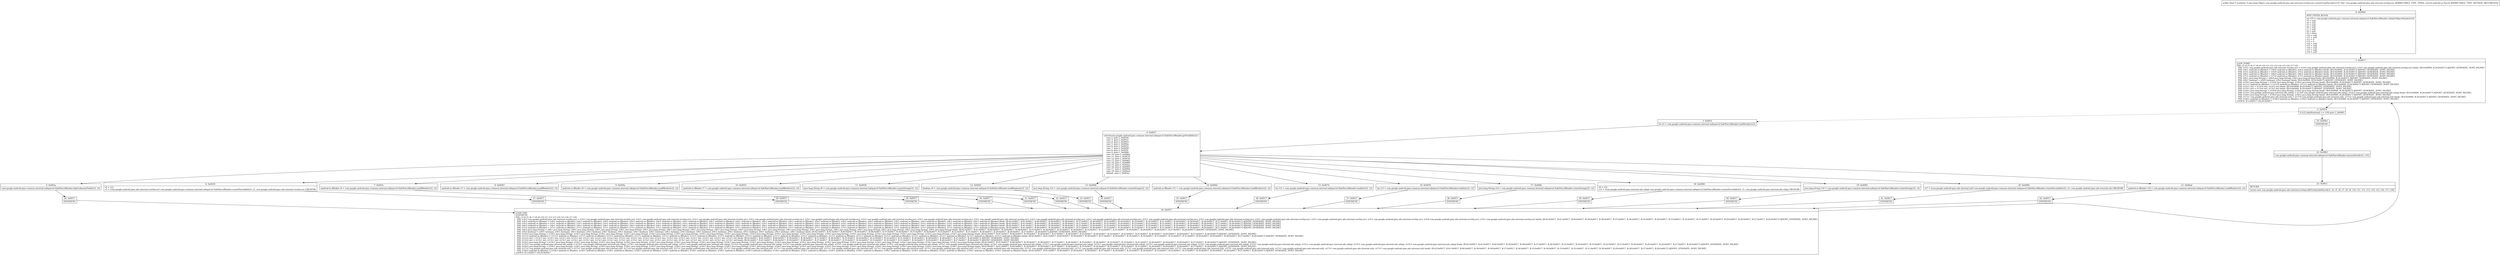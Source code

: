 digraph "CFG forcom.google.android.gms.ads.internal.overlay.zzn.createFromParcel(Landroid\/os\/Parcel;)Ljava\/lang\/Object;" {
Node_0 [shape=record,label="{0\:\ 0x0000|MTH_ENTER_BLOCK\l|int r19 = com.google.android.gms.common.internal.safeparcel.SafeParcelReader.validateObjectHeader(r22)\lr3 = null\lr4 = null\lr5 = null\lr6 = null\lr7 = null\lr8 = null\lr9 = false\lr10 = null\lr11 = null\lr12 = 0\lr13 = 0\lr14 = null\lr15 = null\lr16 = null\lr17 = null\lr18 = null\l}"];
Node_1 [shape=record,label="{1\:\ 0x0017|LOOP_START\lPHI: r3 r4 r5 r6 r7 r8 r9 r10 r11 r12 r13 r14 r15 r16 r17 r18 \l  PHI: (r3v1 com.google.android.gms.ads.internal.overlay.zzc) = (r3v0 com.google.android.gms.ads.internal.overlay.zzc), (r3v2 com.google.android.gms.ads.internal.overlay.zzc) binds: [B:0:0x0000, B:24:0x0017] A[DONT_GENERATE, DONT_INLINE]\l  PHI: (r4v1 android.os.IBinder) = (r4v0 android.os.IBinder), (r4v2 android.os.IBinder) binds: [B:0:0x0000, B:24:0x0017] A[DONT_GENERATE, DONT_INLINE]\l  PHI: (r5v1 android.os.IBinder) = (r5v0 android.os.IBinder), (r5v2 android.os.IBinder) binds: [B:0:0x0000, B:24:0x0017] A[DONT_GENERATE, DONT_INLINE]\l  PHI: (r6v1 android.os.IBinder) = (r6v0 android.os.IBinder), (r6v2 android.os.IBinder) binds: [B:0:0x0000, B:24:0x0017] A[DONT_GENERATE, DONT_INLINE]\l  PHI: (r7v1 android.os.IBinder) = (r7v0 android.os.IBinder), (r7v2 android.os.IBinder) binds: [B:0:0x0000, B:24:0x0017] A[DONT_GENERATE, DONT_INLINE]\l  PHI: (r8v1 java.lang.String) = (r8v0 java.lang.String), (r8v2 java.lang.String) binds: [B:0:0x0000, B:24:0x0017] A[DONT_GENERATE, DONT_INLINE]\l  PHI: (r9v1 boolean) = (r9v0 boolean), (r9v2 boolean) binds: [B:0:0x0000, B:24:0x0017] A[DONT_GENERATE, DONT_INLINE]\l  PHI: (r10v1 java.lang.String) = (r10v0 java.lang.String), (r10v2 java.lang.String) binds: [B:0:0x0000, B:24:0x0017] A[DONT_GENERATE, DONT_INLINE]\l  PHI: (r11v1 android.os.IBinder) = (r11v0 android.os.IBinder), (r11v2 android.os.IBinder) binds: [B:0:0x0000, B:24:0x0017] A[DONT_GENERATE, DONT_INLINE]\l  PHI: (r12v1 int) = (r12v0 int), (r12v2 int) binds: [B:0:0x0000, B:24:0x0017] A[DONT_GENERATE, DONT_INLINE]\l  PHI: (r13v1 int) = (r13v0 int), (r13v2 int) binds: [B:0:0x0000, B:24:0x0017] A[DONT_GENERATE, DONT_INLINE]\l  PHI: (r14v1 java.lang.String) = (r14v0 java.lang.String), (r14v2 java.lang.String) binds: [B:0:0x0000, B:24:0x0017] A[DONT_GENERATE, DONT_INLINE]\l  PHI: (r15v1 com.google.android.gms.internal.ads.zzbaj) = (r15v0 com.google.android.gms.internal.ads.zzbaj), (r15v2 com.google.android.gms.internal.ads.zzbaj) binds: [B:0:0x0000, B:24:0x0017] A[DONT_GENERATE, DONT_INLINE]\l  PHI: (r16v1 java.lang.String) = (r16v0 java.lang.String), (r16v2 java.lang.String) binds: [B:0:0x0000, B:24:0x0017] A[DONT_GENERATE, DONT_INLINE]\l  PHI: (r17v1 com.google.android.gms.ads.internal.zzh) = (r17v0 com.google.android.gms.ads.internal.zzh), (r17v2 com.google.android.gms.ads.internal.zzh) binds: [B:0:0x0000, B:24:0x0017] A[DONT_GENERATE, DONT_INLINE]\l  PHI: (r18v1 android.os.IBinder) = (r18v0 android.os.IBinder), (r18v2 android.os.IBinder) binds: [B:0:0x0000, B:24:0x0017] A[DONT_GENERATE, DONT_INLINE]\lLOOP:0: B:1:0x0017\-\>B:24:0x0017\l}"];
Node_2 [shape=record,label="{2\:\ 0x001d|if (r22.dataPosition() \>= r19) goto L_0x00b5\l}"];
Node_3 [shape=record,label="{3\:\ 0x001f|int r2 = com.google.android.gms.common.internal.safeparcel.SafeParcelReader.readHeader(r22)\l}"];
Node_4 [shape=record,label="{4\:\ 0x0027|switch(com.google.android.gms.common.internal.safeparcel.SafeParcelReader.getFieldId(r2)) \{\l    case 2: goto L_0x0030;\l    case 3: goto L_0x003c;\l    case 4: goto L_0x0043;\l    case 5: goto L_0x004a;\l    case 6: goto L_0x0051;\l    case 7: goto L_0x0058;\l    case 8: goto L_0x005f;\l    case 9: goto L_0x0066;\l    case 10: goto L_0x006d;\l    case 11: goto L_0x0074;\l    case 12: goto L_0x007b;\l    case 13: goto L_0x0082;\l    case 14: goto L_0x0089;\l    case 15: goto L_0x002a;\l    case 16: goto L_0x0095;\l    case 17: goto L_0x009d;\l    case 18: goto L_0x00ad;\l    default: goto L_0x002a;\l\}\l}"];
Node_5 [shape=record,label="{5\:\ 0x002a|com.google.android.gms.common.internal.safeparcel.SafeParcelReader.skipUnknownField(r22, r2)\l}"];
Node_6 [shape=record,label="{6\:\ 0x0030|r0 = r22\lr3 = (com.google.android.gms.ads.internal.overlay.zzc) com.google.android.gms.common.internal.safeparcel.SafeParcelReader.createParcelable(r0, r2, com.google.android.gms.ads.internal.overlay.zzc.CREATOR)\l}"];
Node_7 [shape=record,label="{7\:\ 0x003c|android.os.IBinder r4 = com.google.android.gms.common.internal.safeparcel.SafeParcelReader.readIBinder(r22, r2)\l}"];
Node_8 [shape=record,label="{8\:\ 0x0043|android.os.IBinder r5 = com.google.android.gms.common.internal.safeparcel.SafeParcelReader.readIBinder(r22, r2)\l}"];
Node_9 [shape=record,label="{9\:\ 0x004a|android.os.IBinder r6 = com.google.android.gms.common.internal.safeparcel.SafeParcelReader.readIBinder(r22, r2)\l}"];
Node_10 [shape=record,label="{10\:\ 0x0051|android.os.IBinder r7 = com.google.android.gms.common.internal.safeparcel.SafeParcelReader.readIBinder(r22, r2)\l}"];
Node_11 [shape=record,label="{11\:\ 0x0058|java.lang.String r8 = com.google.android.gms.common.internal.safeparcel.SafeParcelReader.createString(r22, r2)\l}"];
Node_12 [shape=record,label="{12\:\ 0x005f|boolean r9 = com.google.android.gms.common.internal.safeparcel.SafeParcelReader.readBoolean(r22, r2)\l}"];
Node_13 [shape=record,label="{13\:\ 0x0066|java.lang.String r10 = com.google.android.gms.common.internal.safeparcel.SafeParcelReader.createString(r22, r2)\l}"];
Node_14 [shape=record,label="{14\:\ 0x006d|android.os.IBinder r11 = com.google.android.gms.common.internal.safeparcel.SafeParcelReader.readIBinder(r22, r2)\l}"];
Node_15 [shape=record,label="{15\:\ 0x0074|int r12 = com.google.android.gms.common.internal.safeparcel.SafeParcelReader.readInt(r22, r2)\l}"];
Node_16 [shape=record,label="{16\:\ 0x007b|int r13 = com.google.android.gms.common.internal.safeparcel.SafeParcelReader.readInt(r22, r2)\l}"];
Node_17 [shape=record,label="{17\:\ 0x0082|java.lang.String r14 = com.google.android.gms.common.internal.safeparcel.SafeParcelReader.createString(r22, r2)\l}"];
Node_18 [shape=record,label="{18\:\ 0x0089|r0 = r22\lr15 = (com.google.android.gms.internal.ads.zzbaj) com.google.android.gms.common.internal.safeparcel.SafeParcelReader.createParcelable(r0, r2, com.google.android.gms.internal.ads.zzbaj.CREATOR)\l}"];
Node_19 [shape=record,label="{19\:\ 0x0095|java.lang.String r16 = com.google.android.gms.common.internal.safeparcel.SafeParcelReader.createString(r22, r2)\l}"];
Node_20 [shape=record,label="{20\:\ 0x009d|r17 = (com.google.android.gms.ads.internal.zzh) com.google.android.gms.common.internal.safeparcel.SafeParcelReader.createParcelable(r22, r2, com.google.android.gms.ads.internal.zzh.CREATOR)\l}"];
Node_21 [shape=record,label="{21\:\ 0x00ad|android.os.IBinder r18 = com.google.android.gms.common.internal.safeparcel.SafeParcelReader.readIBinder(r22, r2)\l}"];
Node_22 [shape=record,label="{22\:\ 0x00b5|com.google.android.gms.common.internal.safeparcel.SafeParcelReader.ensureAtEnd(r22, r19)\l}"];
Node_23 [shape=record,label="{23\:\ 0x00c1|RETURN\l|return new com.google.android.gms.ads.internal.overlay.AdOverlayInfoParcel(r3, r4, r5, r6, r7, r8, r9, r10, r11, r12, r13, r14, r15, r16, r17, r18)\l}"];
Node_24 [shape=record,label="{24\:\ 0x0017|LOOP_END\lSYNTHETIC\lPHI: r3 r4 r5 r6 r7 r8 r9 r10 r11 r12 r13 r14 r15 r16 r17 r18 \l  PHI: (r3v2 com.google.android.gms.ads.internal.overlay.zzc) = (r3v1 com.google.android.gms.ads.internal.overlay.zzc), (r3v1 com.google.android.gms.ads.internal.overlay.zzc), (r3v1 com.google.android.gms.ads.internal.overlay.zzc), (r3v1 com.google.android.gms.ads.internal.overlay.zzc), (r3v1 com.google.android.gms.ads.internal.overlay.zzc), (r3v1 com.google.android.gms.ads.internal.overlay.zzc), (r3v1 com.google.android.gms.ads.internal.overlay.zzc), (r3v1 com.google.android.gms.ads.internal.overlay.zzc), (r3v1 com.google.android.gms.ads.internal.overlay.zzc), (r3v1 com.google.android.gms.ads.internal.overlay.zzc), (r3v1 com.google.android.gms.ads.internal.overlay.zzc), (r3v1 com.google.android.gms.ads.internal.overlay.zzc), (r3v1 com.google.android.gms.ads.internal.overlay.zzc), (r3v1 com.google.android.gms.ads.internal.overlay.zzc), (r3v1 com.google.android.gms.ads.internal.overlay.zzc), (r3v4 com.google.android.gms.ads.internal.overlay.zzc), (r3v1 com.google.android.gms.ads.internal.overlay.zzc) binds: [B:42:0x0017, B:41:0x0017, B:40:0x0017, B:39:0x0017, B:38:0x0017, B:37:0x0017, B:36:0x0017, B:35:0x0017, B:34:0x0017, B:33:0x0017, B:32:0x0017, B:31:0x0017, B:30:0x0017, B:29:0x0017, B:28:0x0017, B:27:0x0017, B:26:0x0017] A[DONT_GENERATE, DONT_INLINE]\l  PHI: (r4v2 android.os.IBinder) = (r4v1 android.os.IBinder), (r4v1 android.os.IBinder), (r4v1 android.os.IBinder), (r4v1 android.os.IBinder), (r4v1 android.os.IBinder), (r4v1 android.os.IBinder), (r4v1 android.os.IBinder), (r4v1 android.os.IBinder), (r4v1 android.os.IBinder), (r4v1 android.os.IBinder), (r4v1 android.os.IBinder), (r4v1 android.os.IBinder), (r4v1 android.os.IBinder), (r4v1 android.os.IBinder), (r4v3 android.os.IBinder), (r4v1 android.os.IBinder), (r4v1 android.os.IBinder) binds: [B:42:0x0017, B:41:0x0017, B:40:0x0017, B:39:0x0017, B:38:0x0017, B:37:0x0017, B:36:0x0017, B:35:0x0017, B:34:0x0017, B:33:0x0017, B:32:0x0017, B:31:0x0017, B:30:0x0017, B:29:0x0017, B:28:0x0017, B:27:0x0017, B:26:0x0017] A[DONT_GENERATE, DONT_INLINE]\l  PHI: (r5v2 android.os.IBinder) = (r5v1 android.os.IBinder), (r5v1 android.os.IBinder), (r5v1 android.os.IBinder), (r5v1 android.os.IBinder), (r5v1 android.os.IBinder), (r5v1 android.os.IBinder), (r5v1 android.os.IBinder), (r5v1 android.os.IBinder), (r5v1 android.os.IBinder), (r5v1 android.os.IBinder), (r5v1 android.os.IBinder), (r5v1 android.os.IBinder), (r5v1 android.os.IBinder), (r5v3 android.os.IBinder), (r5v1 android.os.IBinder), (r5v1 android.os.IBinder), (r5v1 android.os.IBinder) binds: [B:42:0x0017, B:41:0x0017, B:40:0x0017, B:39:0x0017, B:38:0x0017, B:37:0x0017, B:36:0x0017, B:35:0x0017, B:34:0x0017, B:33:0x0017, B:32:0x0017, B:31:0x0017, B:30:0x0017, B:29:0x0017, B:28:0x0017, B:27:0x0017, B:26:0x0017] A[DONT_GENERATE, DONT_INLINE]\l  PHI: (r6v2 android.os.IBinder) = (r6v1 android.os.IBinder), (r6v1 android.os.IBinder), (r6v1 android.os.IBinder), (r6v1 android.os.IBinder), (r6v1 android.os.IBinder), (r6v1 android.os.IBinder), (r6v1 android.os.IBinder), (r6v1 android.os.IBinder), (r6v1 android.os.IBinder), (r6v1 android.os.IBinder), (r6v1 android.os.IBinder), (r6v1 android.os.IBinder), (r6v3 android.os.IBinder), (r6v1 android.os.IBinder), (r6v1 android.os.IBinder), (r6v1 android.os.IBinder), (r6v1 android.os.IBinder) binds: [B:42:0x0017, B:41:0x0017, B:40:0x0017, B:39:0x0017, B:38:0x0017, B:37:0x0017, B:36:0x0017, B:35:0x0017, B:34:0x0017, B:33:0x0017, B:32:0x0017, B:31:0x0017, B:30:0x0017, B:29:0x0017, B:28:0x0017, B:27:0x0017, B:26:0x0017] A[DONT_GENERATE, DONT_INLINE]\l  PHI: (r7v2 android.os.IBinder) = (r7v1 android.os.IBinder), (r7v1 android.os.IBinder), (r7v1 android.os.IBinder), (r7v1 android.os.IBinder), (r7v1 android.os.IBinder), (r7v1 android.os.IBinder), (r7v1 android.os.IBinder), (r7v1 android.os.IBinder), (r7v1 android.os.IBinder), (r7v1 android.os.IBinder), (r7v1 android.os.IBinder), (r7v3 android.os.IBinder), (r7v1 android.os.IBinder), (r7v1 android.os.IBinder), (r7v1 android.os.IBinder), (r7v1 android.os.IBinder), (r7v1 android.os.IBinder) binds: [B:42:0x0017, B:41:0x0017, B:40:0x0017, B:39:0x0017, B:38:0x0017, B:37:0x0017, B:36:0x0017, B:35:0x0017, B:34:0x0017, B:33:0x0017, B:32:0x0017, B:31:0x0017, B:30:0x0017, B:29:0x0017, B:28:0x0017, B:27:0x0017, B:26:0x0017] A[DONT_GENERATE, DONT_INLINE]\l  PHI: (r8v2 java.lang.String) = (r8v1 java.lang.String), (r8v1 java.lang.String), (r8v1 java.lang.String), (r8v1 java.lang.String), (r8v1 java.lang.String), (r8v1 java.lang.String), (r8v1 java.lang.String), (r8v1 java.lang.String), (r8v1 java.lang.String), (r8v1 java.lang.String), (r8v3 java.lang.String), (r8v1 java.lang.String), (r8v1 java.lang.String), (r8v1 java.lang.String), (r8v1 java.lang.String), (r8v1 java.lang.String), (r8v1 java.lang.String) binds: [B:42:0x0017, B:41:0x0017, B:40:0x0017, B:39:0x0017, B:38:0x0017, B:37:0x0017, B:36:0x0017, B:35:0x0017, B:34:0x0017, B:33:0x0017, B:32:0x0017, B:31:0x0017, B:30:0x0017, B:29:0x0017, B:28:0x0017, B:27:0x0017, B:26:0x0017] A[DONT_GENERATE, DONT_INLINE]\l  PHI: (r9v2 boolean) = (r9v1 boolean), (r9v1 boolean), (r9v1 boolean), (r9v1 boolean), (r9v1 boolean), (r9v1 boolean), (r9v1 boolean), (r9v1 boolean), (r9v1 boolean), (r9v3 boolean), (r9v1 boolean), (r9v1 boolean), (r9v1 boolean), (r9v1 boolean), (r9v1 boolean), (r9v1 boolean), (r9v1 boolean) binds: [B:42:0x0017, B:41:0x0017, B:40:0x0017, B:39:0x0017, B:38:0x0017, B:37:0x0017, B:36:0x0017, B:35:0x0017, B:34:0x0017, B:33:0x0017, B:32:0x0017, B:31:0x0017, B:30:0x0017, B:29:0x0017, B:28:0x0017, B:27:0x0017, B:26:0x0017] A[DONT_GENERATE, DONT_INLINE]\l  PHI: (r10v2 java.lang.String) = (r10v1 java.lang.String), (r10v1 java.lang.String), (r10v1 java.lang.String), (r10v1 java.lang.String), (r10v1 java.lang.String), (r10v1 java.lang.String), (r10v1 java.lang.String), (r10v1 java.lang.String), (r10v3 java.lang.String), (r10v1 java.lang.String), (r10v1 java.lang.String), (r10v1 java.lang.String), (r10v1 java.lang.String), (r10v1 java.lang.String), (r10v1 java.lang.String), (r10v1 java.lang.String), (r10v1 java.lang.String) binds: [B:42:0x0017, B:41:0x0017, B:40:0x0017, B:39:0x0017, B:38:0x0017, B:37:0x0017, B:36:0x0017, B:35:0x0017, B:34:0x0017, B:33:0x0017, B:32:0x0017, B:31:0x0017, B:30:0x0017, B:29:0x0017, B:28:0x0017, B:27:0x0017, B:26:0x0017] A[DONT_GENERATE, DONT_INLINE]\l  PHI: (r11v2 android.os.IBinder) = (r11v1 android.os.IBinder), (r11v1 android.os.IBinder), (r11v1 android.os.IBinder), (r11v1 android.os.IBinder), (r11v1 android.os.IBinder), (r11v1 android.os.IBinder), (r11v1 android.os.IBinder), (r11v3 android.os.IBinder), (r11v1 android.os.IBinder), (r11v1 android.os.IBinder), (r11v1 android.os.IBinder), (r11v1 android.os.IBinder), (r11v1 android.os.IBinder), (r11v1 android.os.IBinder), (r11v1 android.os.IBinder), (r11v1 android.os.IBinder), (r11v1 android.os.IBinder) binds: [B:42:0x0017, B:41:0x0017, B:40:0x0017, B:39:0x0017, B:38:0x0017, B:37:0x0017, B:36:0x0017, B:35:0x0017, B:34:0x0017, B:33:0x0017, B:32:0x0017, B:31:0x0017, B:30:0x0017, B:29:0x0017, B:28:0x0017, B:27:0x0017, B:26:0x0017] A[DONT_GENERATE, DONT_INLINE]\l  PHI: (r12v2 int) = (r12v1 int), (r12v1 int), (r12v1 int), (r12v1 int), (r12v1 int), (r12v1 int), (r12v3 int), (r12v1 int), (r12v1 int), (r12v1 int), (r12v1 int), (r12v1 int), (r12v1 int), (r12v1 int), (r12v1 int), (r12v1 int), (r12v1 int) binds: [B:42:0x0017, B:41:0x0017, B:40:0x0017, B:39:0x0017, B:38:0x0017, B:37:0x0017, B:36:0x0017, B:35:0x0017, B:34:0x0017, B:33:0x0017, B:32:0x0017, B:31:0x0017, B:30:0x0017, B:29:0x0017, B:28:0x0017, B:27:0x0017, B:26:0x0017] A[DONT_GENERATE, DONT_INLINE]\l  PHI: (r13v2 int) = (r13v1 int), (r13v1 int), (r13v1 int), (r13v1 int), (r13v1 int), (r13v3 int), (r13v1 int), (r13v1 int), (r13v1 int), (r13v1 int), (r13v1 int), (r13v1 int), (r13v1 int), (r13v1 int), (r13v1 int), (r13v1 int), (r13v1 int) binds: [B:42:0x0017, B:41:0x0017, B:40:0x0017, B:39:0x0017, B:38:0x0017, B:37:0x0017, B:36:0x0017, B:35:0x0017, B:34:0x0017, B:33:0x0017, B:32:0x0017, B:31:0x0017, B:30:0x0017, B:29:0x0017, B:28:0x0017, B:27:0x0017, B:26:0x0017] A[DONT_GENERATE, DONT_INLINE]\l  PHI: (r14v2 java.lang.String) = (r14v1 java.lang.String), (r14v1 java.lang.String), (r14v1 java.lang.String), (r14v1 java.lang.String), (r14v3 java.lang.String), (r14v1 java.lang.String), (r14v1 java.lang.String), (r14v1 java.lang.String), (r14v1 java.lang.String), (r14v1 java.lang.String), (r14v1 java.lang.String), (r14v1 java.lang.String), (r14v1 java.lang.String), (r14v1 java.lang.String), (r14v1 java.lang.String), (r14v1 java.lang.String), (r14v1 java.lang.String) binds: [B:42:0x0017, B:41:0x0017, B:40:0x0017, B:39:0x0017, B:38:0x0017, B:37:0x0017, B:36:0x0017, B:35:0x0017, B:34:0x0017, B:33:0x0017, B:32:0x0017, B:31:0x0017, B:30:0x0017, B:29:0x0017, B:28:0x0017, B:27:0x0017, B:26:0x0017] A[DONT_GENERATE, DONT_INLINE]\l  PHI: (r15v2 com.google.android.gms.internal.ads.zzbaj) = (r15v1 com.google.android.gms.internal.ads.zzbaj), (r15v1 com.google.android.gms.internal.ads.zzbaj), (r15v1 com.google.android.gms.internal.ads.zzbaj), (r15v4 com.google.android.gms.internal.ads.zzbaj), (r15v1 com.google.android.gms.internal.ads.zzbaj), (r15v1 com.google.android.gms.internal.ads.zzbaj), (r15v1 com.google.android.gms.internal.ads.zzbaj), (r15v1 com.google.android.gms.internal.ads.zzbaj), (r15v1 com.google.android.gms.internal.ads.zzbaj), (r15v1 com.google.android.gms.internal.ads.zzbaj), (r15v1 com.google.android.gms.internal.ads.zzbaj), (r15v1 com.google.android.gms.internal.ads.zzbaj), (r15v1 com.google.android.gms.internal.ads.zzbaj), (r15v1 com.google.android.gms.internal.ads.zzbaj), (r15v1 com.google.android.gms.internal.ads.zzbaj), (r15v1 com.google.android.gms.internal.ads.zzbaj), (r15v1 com.google.android.gms.internal.ads.zzbaj) binds: [B:42:0x0017, B:41:0x0017, B:40:0x0017, B:39:0x0017, B:38:0x0017, B:37:0x0017, B:36:0x0017, B:35:0x0017, B:34:0x0017, B:33:0x0017, B:32:0x0017, B:31:0x0017, B:30:0x0017, B:29:0x0017, B:28:0x0017, B:27:0x0017, B:26:0x0017] A[DONT_GENERATE, DONT_INLINE]\l  PHI: (r16v2 java.lang.String) = (r16v1 java.lang.String), (r16v1 java.lang.String), (r16v3 java.lang.String), (r16v1 java.lang.String), (r16v1 java.lang.String), (r16v1 java.lang.String), (r16v1 java.lang.String), (r16v1 java.lang.String), (r16v1 java.lang.String), (r16v1 java.lang.String), (r16v1 java.lang.String), (r16v1 java.lang.String), (r16v1 java.lang.String), (r16v1 java.lang.String), (r16v1 java.lang.String), (r16v1 java.lang.String), (r16v1 java.lang.String) binds: [B:42:0x0017, B:41:0x0017, B:40:0x0017, B:39:0x0017, B:38:0x0017, B:37:0x0017, B:36:0x0017, B:35:0x0017, B:34:0x0017, B:33:0x0017, B:32:0x0017, B:31:0x0017, B:30:0x0017, B:29:0x0017, B:28:0x0017, B:27:0x0017, B:26:0x0017] A[DONT_GENERATE, DONT_INLINE]\l  PHI: (r17v2 com.google.android.gms.ads.internal.zzh) = (r17v1 com.google.android.gms.ads.internal.zzh), (r17v4 com.google.android.gms.ads.internal.zzh), (r17v1 com.google.android.gms.ads.internal.zzh), (r17v1 com.google.android.gms.ads.internal.zzh), (r17v1 com.google.android.gms.ads.internal.zzh), (r17v1 com.google.android.gms.ads.internal.zzh), (r17v1 com.google.android.gms.ads.internal.zzh), (r17v1 com.google.android.gms.ads.internal.zzh), (r17v1 com.google.android.gms.ads.internal.zzh), (r17v1 com.google.android.gms.ads.internal.zzh), (r17v1 com.google.android.gms.ads.internal.zzh), (r17v1 com.google.android.gms.ads.internal.zzh), (r17v1 com.google.android.gms.ads.internal.zzh), (r17v1 com.google.android.gms.ads.internal.zzh), (r17v1 com.google.android.gms.ads.internal.zzh), (r17v1 com.google.android.gms.ads.internal.zzh), (r17v1 com.google.android.gms.ads.internal.zzh) binds: [B:42:0x0017, B:41:0x0017, B:40:0x0017, B:39:0x0017, B:38:0x0017, B:37:0x0017, B:36:0x0017, B:35:0x0017, B:34:0x0017, B:33:0x0017, B:32:0x0017, B:31:0x0017, B:30:0x0017, B:29:0x0017, B:28:0x0017, B:27:0x0017, B:26:0x0017] A[DONT_GENERATE, DONT_INLINE]\l  PHI: (r18v2 android.os.IBinder) = (r18v3 android.os.IBinder), (r18v1 android.os.IBinder), (r18v1 android.os.IBinder), (r18v1 android.os.IBinder), (r18v1 android.os.IBinder), (r18v1 android.os.IBinder), (r18v1 android.os.IBinder), (r18v1 android.os.IBinder), (r18v1 android.os.IBinder), (r18v1 android.os.IBinder), (r18v1 android.os.IBinder), (r18v1 android.os.IBinder), (r18v1 android.os.IBinder), (r18v1 android.os.IBinder), (r18v1 android.os.IBinder), (r18v1 android.os.IBinder), (r18v1 android.os.IBinder) binds: [B:42:0x0017, B:41:0x0017, B:40:0x0017, B:39:0x0017, B:38:0x0017, B:37:0x0017, B:36:0x0017, B:35:0x0017, B:34:0x0017, B:33:0x0017, B:32:0x0017, B:31:0x0017, B:30:0x0017, B:29:0x0017, B:28:0x0017, B:27:0x0017, B:26:0x0017] A[DONT_GENERATE, DONT_INLINE]\lLOOP:0: B:1:0x0017\-\>B:24:0x0017\l}"];
Node_25 [shape=record,label="{25\:\ 0x00b5|SYNTHETIC\l}"];
Node_26 [shape=record,label="{26\:\ 0x0017|SYNTHETIC\l}"];
Node_27 [shape=record,label="{27\:\ 0x0017|SYNTHETIC\l}"];
Node_28 [shape=record,label="{28\:\ 0x0017|SYNTHETIC\l}"];
Node_29 [shape=record,label="{29\:\ 0x0017|SYNTHETIC\l}"];
Node_30 [shape=record,label="{30\:\ 0x0017|SYNTHETIC\l}"];
Node_31 [shape=record,label="{31\:\ 0x0017|SYNTHETIC\l}"];
Node_32 [shape=record,label="{32\:\ 0x0017|SYNTHETIC\l}"];
Node_33 [shape=record,label="{33\:\ 0x0017|SYNTHETIC\l}"];
Node_34 [shape=record,label="{34\:\ 0x0017|SYNTHETIC\l}"];
Node_35 [shape=record,label="{35\:\ 0x0017|SYNTHETIC\l}"];
Node_36 [shape=record,label="{36\:\ 0x0017|SYNTHETIC\l}"];
Node_37 [shape=record,label="{37\:\ 0x0017|SYNTHETIC\l}"];
Node_38 [shape=record,label="{38\:\ 0x0017|SYNTHETIC\l}"];
Node_39 [shape=record,label="{39\:\ 0x0017|SYNTHETIC\l}"];
Node_40 [shape=record,label="{40\:\ 0x0017|SYNTHETIC\l}"];
Node_41 [shape=record,label="{41\:\ 0x0017|SYNTHETIC\l}"];
Node_42 [shape=record,label="{42\:\ 0x0017|SYNTHETIC\l}"];
MethodNode[shape=record,label="{public final \/* synthetic *\/ java.lang.Object com.google.android.gms.ads.internal.overlay.zzn.createFromParcel((r21v0 'this' com.google.android.gms.ads.internal.overlay.zzn A[IMMUTABLE_TYPE, THIS]), (r22v0 android.os.Parcel A[IMMUTABLE_TYPE, METHOD_ARGUMENT])) }"];
MethodNode -> Node_0;
Node_0 -> Node_1;
Node_1 -> Node_2;
Node_2 -> Node_3[style=dashed];
Node_2 -> Node_25;
Node_3 -> Node_4;
Node_4 -> Node_5;
Node_4 -> Node_6;
Node_4 -> Node_7;
Node_4 -> Node_8;
Node_4 -> Node_9;
Node_4 -> Node_10;
Node_4 -> Node_11;
Node_4 -> Node_12;
Node_4 -> Node_13;
Node_4 -> Node_14;
Node_4 -> Node_15;
Node_4 -> Node_16;
Node_4 -> Node_17;
Node_4 -> Node_18;
Node_4 -> Node_19;
Node_4 -> Node_20;
Node_4 -> Node_21;
Node_5 -> Node_26;
Node_6 -> Node_27;
Node_7 -> Node_28;
Node_8 -> Node_29;
Node_9 -> Node_30;
Node_10 -> Node_31;
Node_11 -> Node_32;
Node_12 -> Node_33;
Node_13 -> Node_34;
Node_14 -> Node_35;
Node_15 -> Node_36;
Node_16 -> Node_37;
Node_17 -> Node_38;
Node_18 -> Node_39;
Node_19 -> Node_40;
Node_20 -> Node_41;
Node_21 -> Node_42;
Node_22 -> Node_23;
Node_24 -> Node_1;
Node_25 -> Node_22;
Node_26 -> Node_24;
Node_27 -> Node_24;
Node_28 -> Node_24;
Node_29 -> Node_24;
Node_30 -> Node_24;
Node_31 -> Node_24;
Node_32 -> Node_24;
Node_33 -> Node_24;
Node_34 -> Node_24;
Node_35 -> Node_24;
Node_36 -> Node_24;
Node_37 -> Node_24;
Node_38 -> Node_24;
Node_39 -> Node_24;
Node_40 -> Node_24;
Node_41 -> Node_24;
Node_42 -> Node_24;
}

